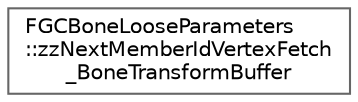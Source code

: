 digraph "Graphical Class Hierarchy"
{
 // INTERACTIVE_SVG=YES
 // LATEX_PDF_SIZE
  bgcolor="transparent";
  edge [fontname=Helvetica,fontsize=10,labelfontname=Helvetica,labelfontsize=10];
  node [fontname=Helvetica,fontsize=10,shape=box,height=0.2,width=0.4];
  rankdir="LR";
  Node0 [id="Node000000",label="FGCBoneLooseParameters\l::zzNextMemberIdVertexFetch\l_BoneTransformBuffer",height=0.2,width=0.4,color="grey40", fillcolor="white", style="filled",URL="$dc/dd6/structFGCBoneLooseParameters_1_1zzNextMemberIdVertexFetch__BoneTransformBuffer.html",tooltip=" "];
}
